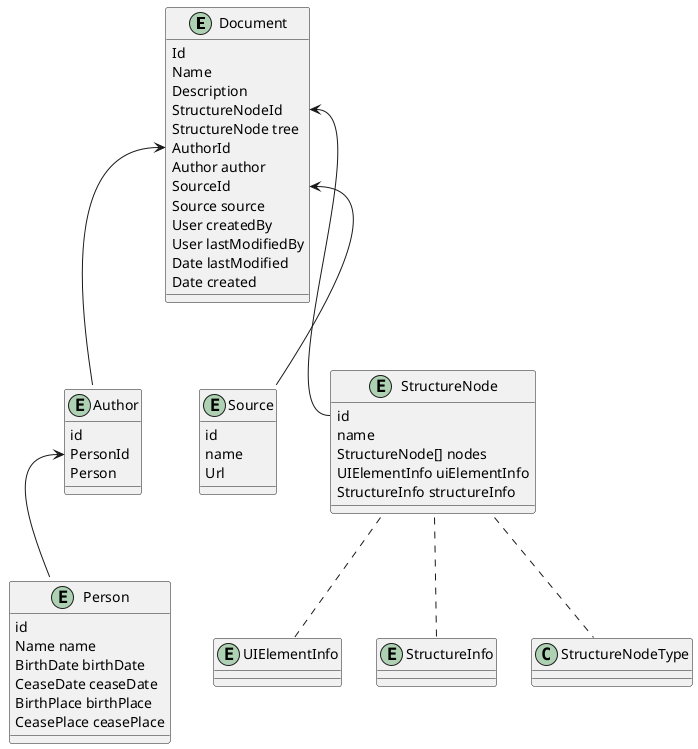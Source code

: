@startuml

entity Document {
    Id
    Name
    Description
    StructureNodeId
    StructureNode tree
    AuthorId
    Author author
    SourceId
    Source source
    User createdBy
    User lastModifiedBy
    Date lastModified
    Date created
}

entity Author {
    id
    PersonId
    Person
}

entity Person {
    id
    Name name
    BirthDate birthDate
    CeaseDate ceaseDate
    BirthPlace birthPlace
    CeasePlace ceasePlace
}

entity Source {
    id
    name
    Url
}

entity StructureNode {
    id
    name
    StructureNode[] nodes
    UIElementInfo uiElementInfo
    StructureInfo structureInfo
}

entity UIElementInfo {}
entity StructureInfo {}

Document::StructureNodeId <-- StructureNode::id
Document::AuthorId <-- Author::Id
Document::SourceId <-- Source::Id
Author::PersonId <-- Person::Id
StructureNode .. StructureNodeType
StructureNode .. UIElementInfo
StructureNode .. StructureInfo

@enduml